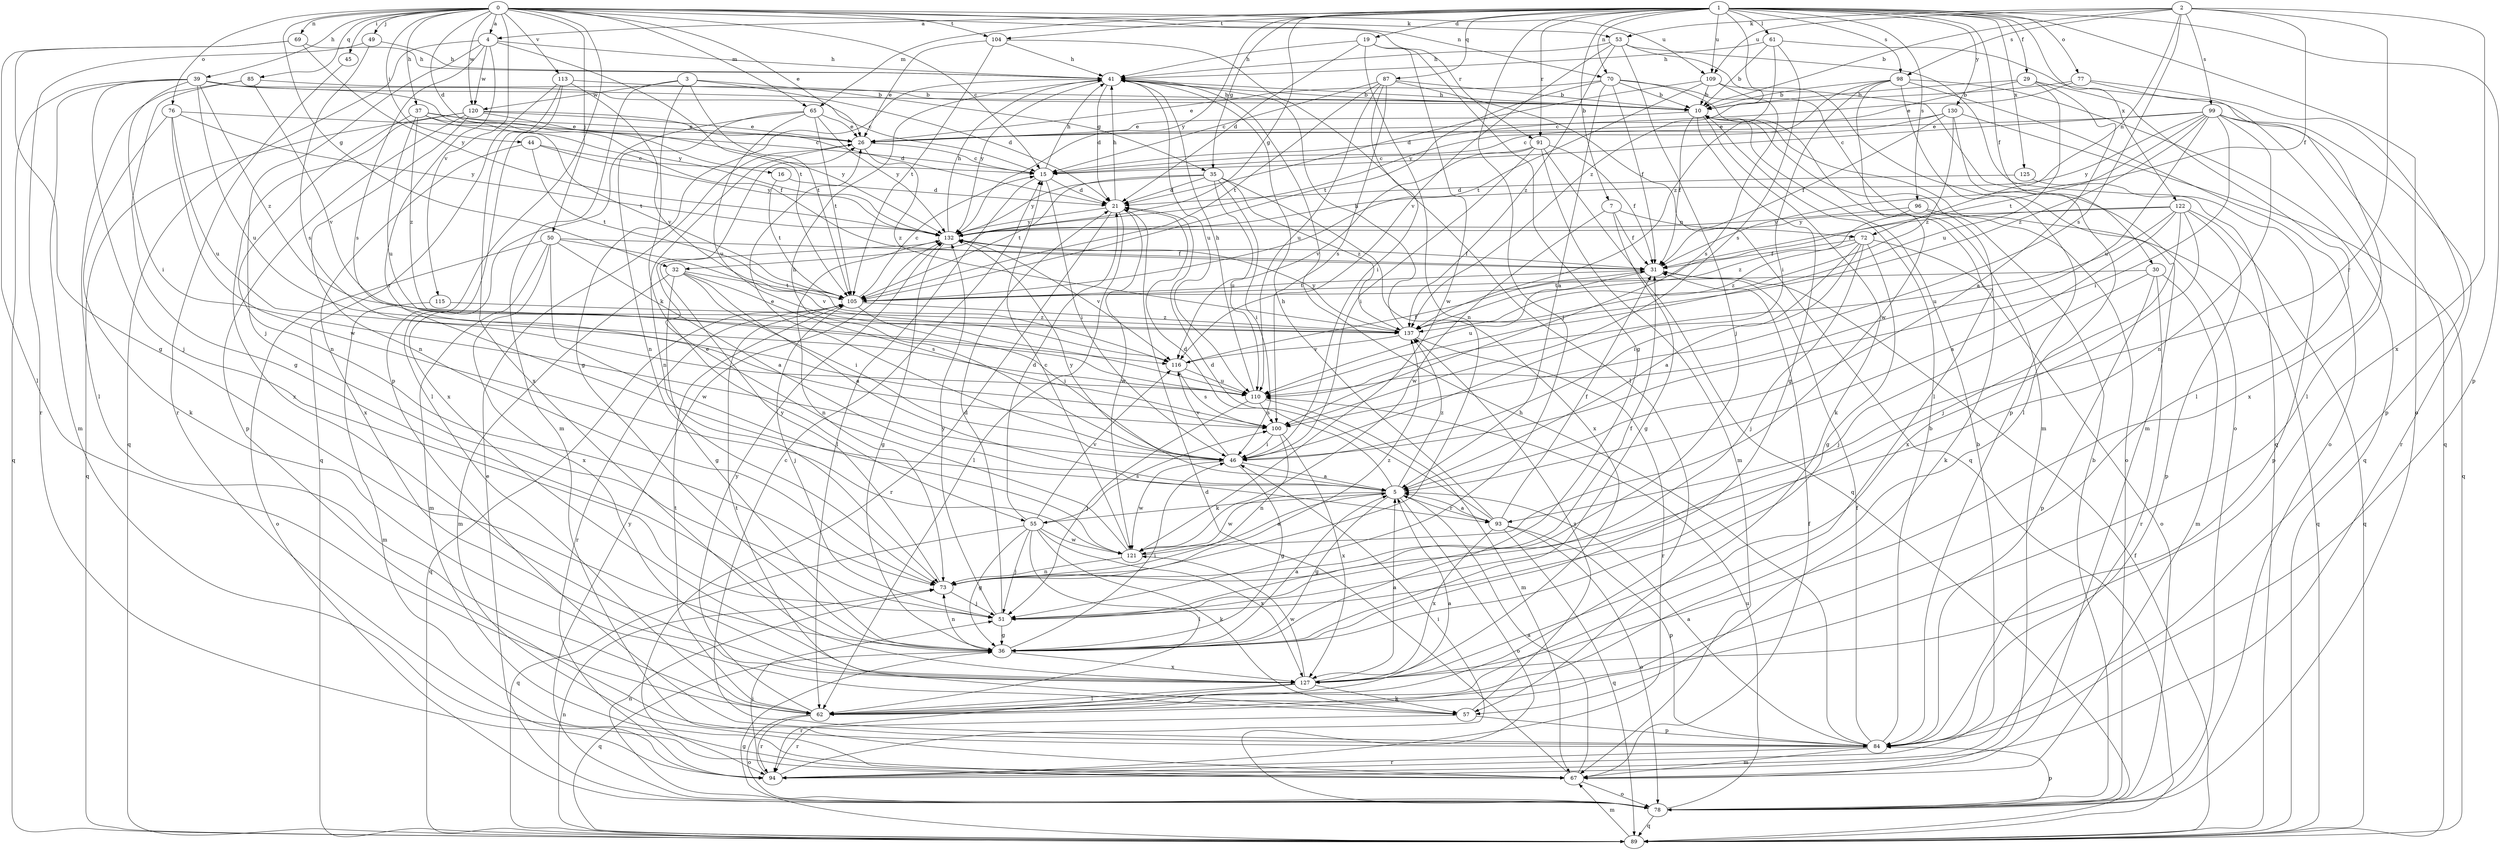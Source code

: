 strict digraph  {
0;
1;
2;
3;
4;
5;
7;
10;
15;
16;
19;
21;
26;
29;
30;
31;
32;
35;
36;
37;
39;
41;
44;
45;
46;
49;
50;
51;
53;
55;
57;
61;
62;
65;
67;
69;
70;
72;
73;
76;
77;
78;
84;
85;
87;
89;
91;
93;
94;
96;
98;
99;
100;
104;
105;
109;
110;
113;
115;
116;
120;
121;
122;
125;
127;
130;
132;
137;
0 -> 4  [label=a];
0 -> 15  [label=c];
0 -> 16  [label=d];
0 -> 26  [label=e];
0 -> 32  [label=g];
0 -> 37  [label=h];
0 -> 39  [label=h];
0 -> 44  [label=i];
0 -> 45  [label=i];
0 -> 49  [label=j];
0 -> 50  [label=j];
0 -> 53  [label=k];
0 -> 65  [label=m];
0 -> 69  [label=n];
0 -> 70  [label=n];
0 -> 76  [label=o];
0 -> 84  [label=p];
0 -> 85  [label=q];
0 -> 91  [label=r];
0 -> 104  [label=t];
0 -> 109  [label=u];
0 -> 113  [label=v];
0 -> 115  [label=v];
0 -> 120  [label=w];
1 -> 4  [label=a];
1 -> 7  [label=b];
1 -> 19  [label=d];
1 -> 29  [label=f];
1 -> 30  [label=f];
1 -> 32  [label=g];
1 -> 35  [label=g];
1 -> 51  [label=j];
1 -> 61  [label=l];
1 -> 65  [label=m];
1 -> 70  [label=n];
1 -> 77  [label=o];
1 -> 78  [label=o];
1 -> 84  [label=p];
1 -> 87  [label=q];
1 -> 91  [label=r];
1 -> 96  [label=s];
1 -> 98  [label=s];
1 -> 104  [label=t];
1 -> 109  [label=u];
1 -> 122  [label=x];
1 -> 125  [label=x];
1 -> 130  [label=y];
1 -> 132  [label=y];
1 -> 137  [label=z];
2 -> 10  [label=b];
2 -> 31  [label=f];
2 -> 53  [label=k];
2 -> 72  [label=n];
2 -> 93  [label=r];
2 -> 98  [label=s];
2 -> 99  [label=s];
2 -> 100  [label=s];
2 -> 109  [label=u];
2 -> 127  [label=x];
3 -> 21  [label=d];
3 -> 35  [label=g];
3 -> 55  [label=k];
3 -> 67  [label=m];
3 -> 105  [label=t];
3 -> 120  [label=w];
4 -> 41  [label=h];
4 -> 51  [label=j];
4 -> 89  [label=q];
4 -> 93  [label=r];
4 -> 100  [label=s];
4 -> 105  [label=t];
4 -> 120  [label=w];
5 -> 21  [label=d];
5 -> 36  [label=g];
5 -> 55  [label=k];
5 -> 78  [label=o];
5 -> 93  [label=r];
5 -> 121  [label=w];
5 -> 132  [label=y];
5 -> 137  [label=z];
7 -> 31  [label=f];
7 -> 36  [label=g];
7 -> 72  [label=n];
7 -> 121  [label=w];
10 -> 26  [label=e];
10 -> 31  [label=f];
10 -> 36  [label=g];
10 -> 41  [label=h];
10 -> 57  [label=k];
10 -> 78  [label=o];
15 -> 21  [label=d];
15 -> 41  [label=h];
15 -> 46  [label=i];
15 -> 62  [label=l];
16 -> 21  [label=d];
16 -> 105  [label=t];
19 -> 21  [label=d];
19 -> 36  [label=g];
19 -> 41  [label=h];
19 -> 73  [label=n];
19 -> 121  [label=w];
21 -> 41  [label=h];
21 -> 62  [label=l];
21 -> 94  [label=r];
21 -> 121  [label=w];
21 -> 132  [label=y];
26 -> 15  [label=c];
26 -> 73  [label=n];
26 -> 137  [label=z];
29 -> 5  [label=a];
29 -> 10  [label=b];
29 -> 15  [label=c];
29 -> 62  [label=l];
29 -> 110  [label=u];
30 -> 51  [label=j];
30 -> 67  [label=m];
30 -> 84  [label=p];
30 -> 94  [label=r];
30 -> 105  [label=t];
31 -> 105  [label=t];
31 -> 110  [label=u];
32 -> 5  [label=a];
32 -> 36  [label=g];
32 -> 46  [label=i];
32 -> 67  [label=m];
32 -> 100  [label=s];
32 -> 105  [label=t];
35 -> 21  [label=d];
35 -> 46  [label=i];
35 -> 105  [label=t];
35 -> 110  [label=u];
35 -> 127  [label=x];
35 -> 132  [label=y];
35 -> 137  [label=z];
36 -> 5  [label=a];
36 -> 46  [label=i];
36 -> 73  [label=n];
36 -> 89  [label=q];
36 -> 127  [label=x];
37 -> 15  [label=c];
37 -> 26  [label=e];
37 -> 31  [label=f];
37 -> 73  [label=n];
37 -> 105  [label=t];
37 -> 110  [label=u];
37 -> 137  [label=z];
39 -> 10  [label=b];
39 -> 15  [label=c];
39 -> 46  [label=i];
39 -> 51  [label=j];
39 -> 67  [label=m];
39 -> 89  [label=q];
39 -> 110  [label=u];
39 -> 132  [label=y];
39 -> 137  [label=z];
41 -> 10  [label=b];
41 -> 21  [label=d];
41 -> 36  [label=g];
41 -> 110  [label=u];
41 -> 132  [label=y];
44 -> 15  [label=c];
44 -> 105  [label=t];
44 -> 127  [label=x];
44 -> 132  [label=y];
45 -> 94  [label=r];
46 -> 5  [label=a];
46 -> 26  [label=e];
46 -> 36  [label=g];
46 -> 41  [label=h];
46 -> 116  [label=v];
46 -> 121  [label=w];
49 -> 41  [label=h];
49 -> 94  [label=r];
49 -> 100  [label=s];
50 -> 5  [label=a];
50 -> 31  [label=f];
50 -> 67  [label=m];
50 -> 78  [label=o];
50 -> 116  [label=v];
50 -> 121  [label=w];
50 -> 127  [label=x];
51 -> 21  [label=d];
51 -> 36  [label=g];
51 -> 132  [label=y];
53 -> 41  [label=h];
53 -> 51  [label=j];
53 -> 78  [label=o];
53 -> 89  [label=q];
53 -> 116  [label=v];
53 -> 137  [label=z];
55 -> 21  [label=d];
55 -> 36  [label=g];
55 -> 51  [label=j];
55 -> 57  [label=k];
55 -> 62  [label=l];
55 -> 89  [label=q];
55 -> 100  [label=s];
55 -> 116  [label=v];
55 -> 121  [label=w];
55 -> 127  [label=x];
57 -> 84  [label=p];
57 -> 94  [label=r];
57 -> 105  [label=t];
57 -> 137  [label=z];
61 -> 10  [label=b];
61 -> 41  [label=h];
61 -> 89  [label=q];
61 -> 100  [label=s];
61 -> 137  [label=z];
62 -> 5  [label=a];
62 -> 78  [label=o];
62 -> 94  [label=r];
62 -> 105  [label=t];
62 -> 132  [label=y];
65 -> 26  [label=e];
65 -> 73  [label=n];
65 -> 105  [label=t];
65 -> 110  [label=u];
65 -> 127  [label=x];
65 -> 132  [label=y];
67 -> 5  [label=a];
67 -> 21  [label=d];
67 -> 31  [label=f];
67 -> 78  [label=o];
69 -> 36  [label=g];
69 -> 41  [label=h];
69 -> 62  [label=l];
69 -> 132  [label=y];
70 -> 5  [label=a];
70 -> 10  [label=b];
70 -> 26  [label=e];
70 -> 31  [label=f];
70 -> 62  [label=l];
70 -> 67  [label=m];
70 -> 105  [label=t];
72 -> 5  [label=a];
72 -> 31  [label=f];
72 -> 36  [label=g];
72 -> 46  [label=i];
72 -> 51  [label=j];
72 -> 78  [label=o];
72 -> 137  [label=z];
73 -> 31  [label=f];
73 -> 51  [label=j];
73 -> 132  [label=y];
73 -> 137  [label=z];
76 -> 26  [label=e];
76 -> 57  [label=k];
76 -> 110  [label=u];
76 -> 121  [label=w];
76 -> 132  [label=y];
77 -> 10  [label=b];
77 -> 26  [label=e];
77 -> 62  [label=l];
77 -> 84  [label=p];
78 -> 10  [label=b];
78 -> 26  [label=e];
78 -> 73  [label=n];
78 -> 84  [label=p];
78 -> 89  [label=q];
78 -> 110  [label=u];
78 -> 132  [label=y];
84 -> 5  [label=a];
84 -> 10  [label=b];
84 -> 15  [label=c];
84 -> 31  [label=f];
84 -> 41  [label=h];
84 -> 67  [label=m];
84 -> 94  [label=r];
85 -> 10  [label=b];
85 -> 36  [label=g];
85 -> 62  [label=l];
85 -> 116  [label=v];
87 -> 10  [label=b];
87 -> 15  [label=c];
87 -> 46  [label=i];
87 -> 89  [label=q];
87 -> 100  [label=s];
87 -> 105  [label=t];
87 -> 110  [label=u];
89 -> 31  [label=f];
89 -> 36  [label=g];
89 -> 67  [label=m];
89 -> 73  [label=n];
91 -> 15  [label=c];
91 -> 31  [label=f];
91 -> 46  [label=i];
91 -> 67  [label=m];
91 -> 89  [label=q];
91 -> 116  [label=v];
93 -> 5  [label=a];
93 -> 21  [label=d];
93 -> 31  [label=f];
93 -> 41  [label=h];
93 -> 78  [label=o];
93 -> 84  [label=p];
93 -> 89  [label=q];
93 -> 127  [label=x];
94 -> 10  [label=b];
94 -> 46  [label=i];
94 -> 51  [label=j];
96 -> 57  [label=k];
96 -> 89  [label=q];
96 -> 132  [label=y];
96 -> 137  [label=z];
98 -> 10  [label=b];
98 -> 46  [label=i];
98 -> 78  [label=o];
98 -> 84  [label=p];
98 -> 89  [label=q];
98 -> 121  [label=w];
98 -> 132  [label=y];
99 -> 15  [label=c];
99 -> 26  [label=e];
99 -> 46  [label=i];
99 -> 73  [label=n];
99 -> 94  [label=r];
99 -> 105  [label=t];
99 -> 110  [label=u];
99 -> 127  [label=x];
99 -> 132  [label=y];
99 -> 137  [label=z];
100 -> 46  [label=i];
100 -> 73  [label=n];
100 -> 127  [label=x];
104 -> 26  [label=e];
104 -> 41  [label=h];
104 -> 62  [label=l];
104 -> 105  [label=t];
105 -> 15  [label=c];
105 -> 46  [label=i];
105 -> 51  [label=j];
105 -> 89  [label=q];
105 -> 94  [label=r];
105 -> 137  [label=z];
109 -> 10  [label=b];
109 -> 21  [label=d];
109 -> 67  [label=m];
109 -> 100  [label=s];
109 -> 105  [label=t];
110 -> 41  [label=h];
110 -> 51  [label=j];
110 -> 67  [label=m];
110 -> 100  [label=s];
113 -> 10  [label=b];
113 -> 62  [label=l];
113 -> 89  [label=q];
113 -> 116  [label=v];
113 -> 127  [label=x];
115 -> 67  [label=m];
115 -> 137  [label=z];
116 -> 31  [label=f];
116 -> 100  [label=s];
116 -> 110  [label=u];
120 -> 21  [label=d];
120 -> 26  [label=e];
120 -> 73  [label=n];
120 -> 84  [label=p];
120 -> 89  [label=q];
120 -> 127  [label=x];
120 -> 132  [label=y];
121 -> 5  [label=a];
121 -> 15  [label=c];
121 -> 26  [label=e];
121 -> 73  [label=n];
122 -> 5  [label=a];
122 -> 31  [label=f];
122 -> 51  [label=j];
122 -> 84  [label=p];
122 -> 89  [label=q];
122 -> 110  [label=u];
122 -> 127  [label=x];
122 -> 132  [label=y];
125 -> 21  [label=d];
125 -> 84  [label=p];
127 -> 5  [label=a];
127 -> 57  [label=k];
127 -> 62  [label=l];
127 -> 94  [label=r];
127 -> 121  [label=w];
130 -> 15  [label=c];
130 -> 26  [label=e];
130 -> 31  [label=f];
130 -> 62  [label=l];
130 -> 89  [label=q];
130 -> 137  [label=z];
132 -> 31  [label=f];
132 -> 36  [label=g];
132 -> 41  [label=h];
132 -> 73  [label=n];
132 -> 116  [label=v];
137 -> 41  [label=h];
137 -> 94  [label=r];
137 -> 116  [label=v];
137 -> 132  [label=y];
}
